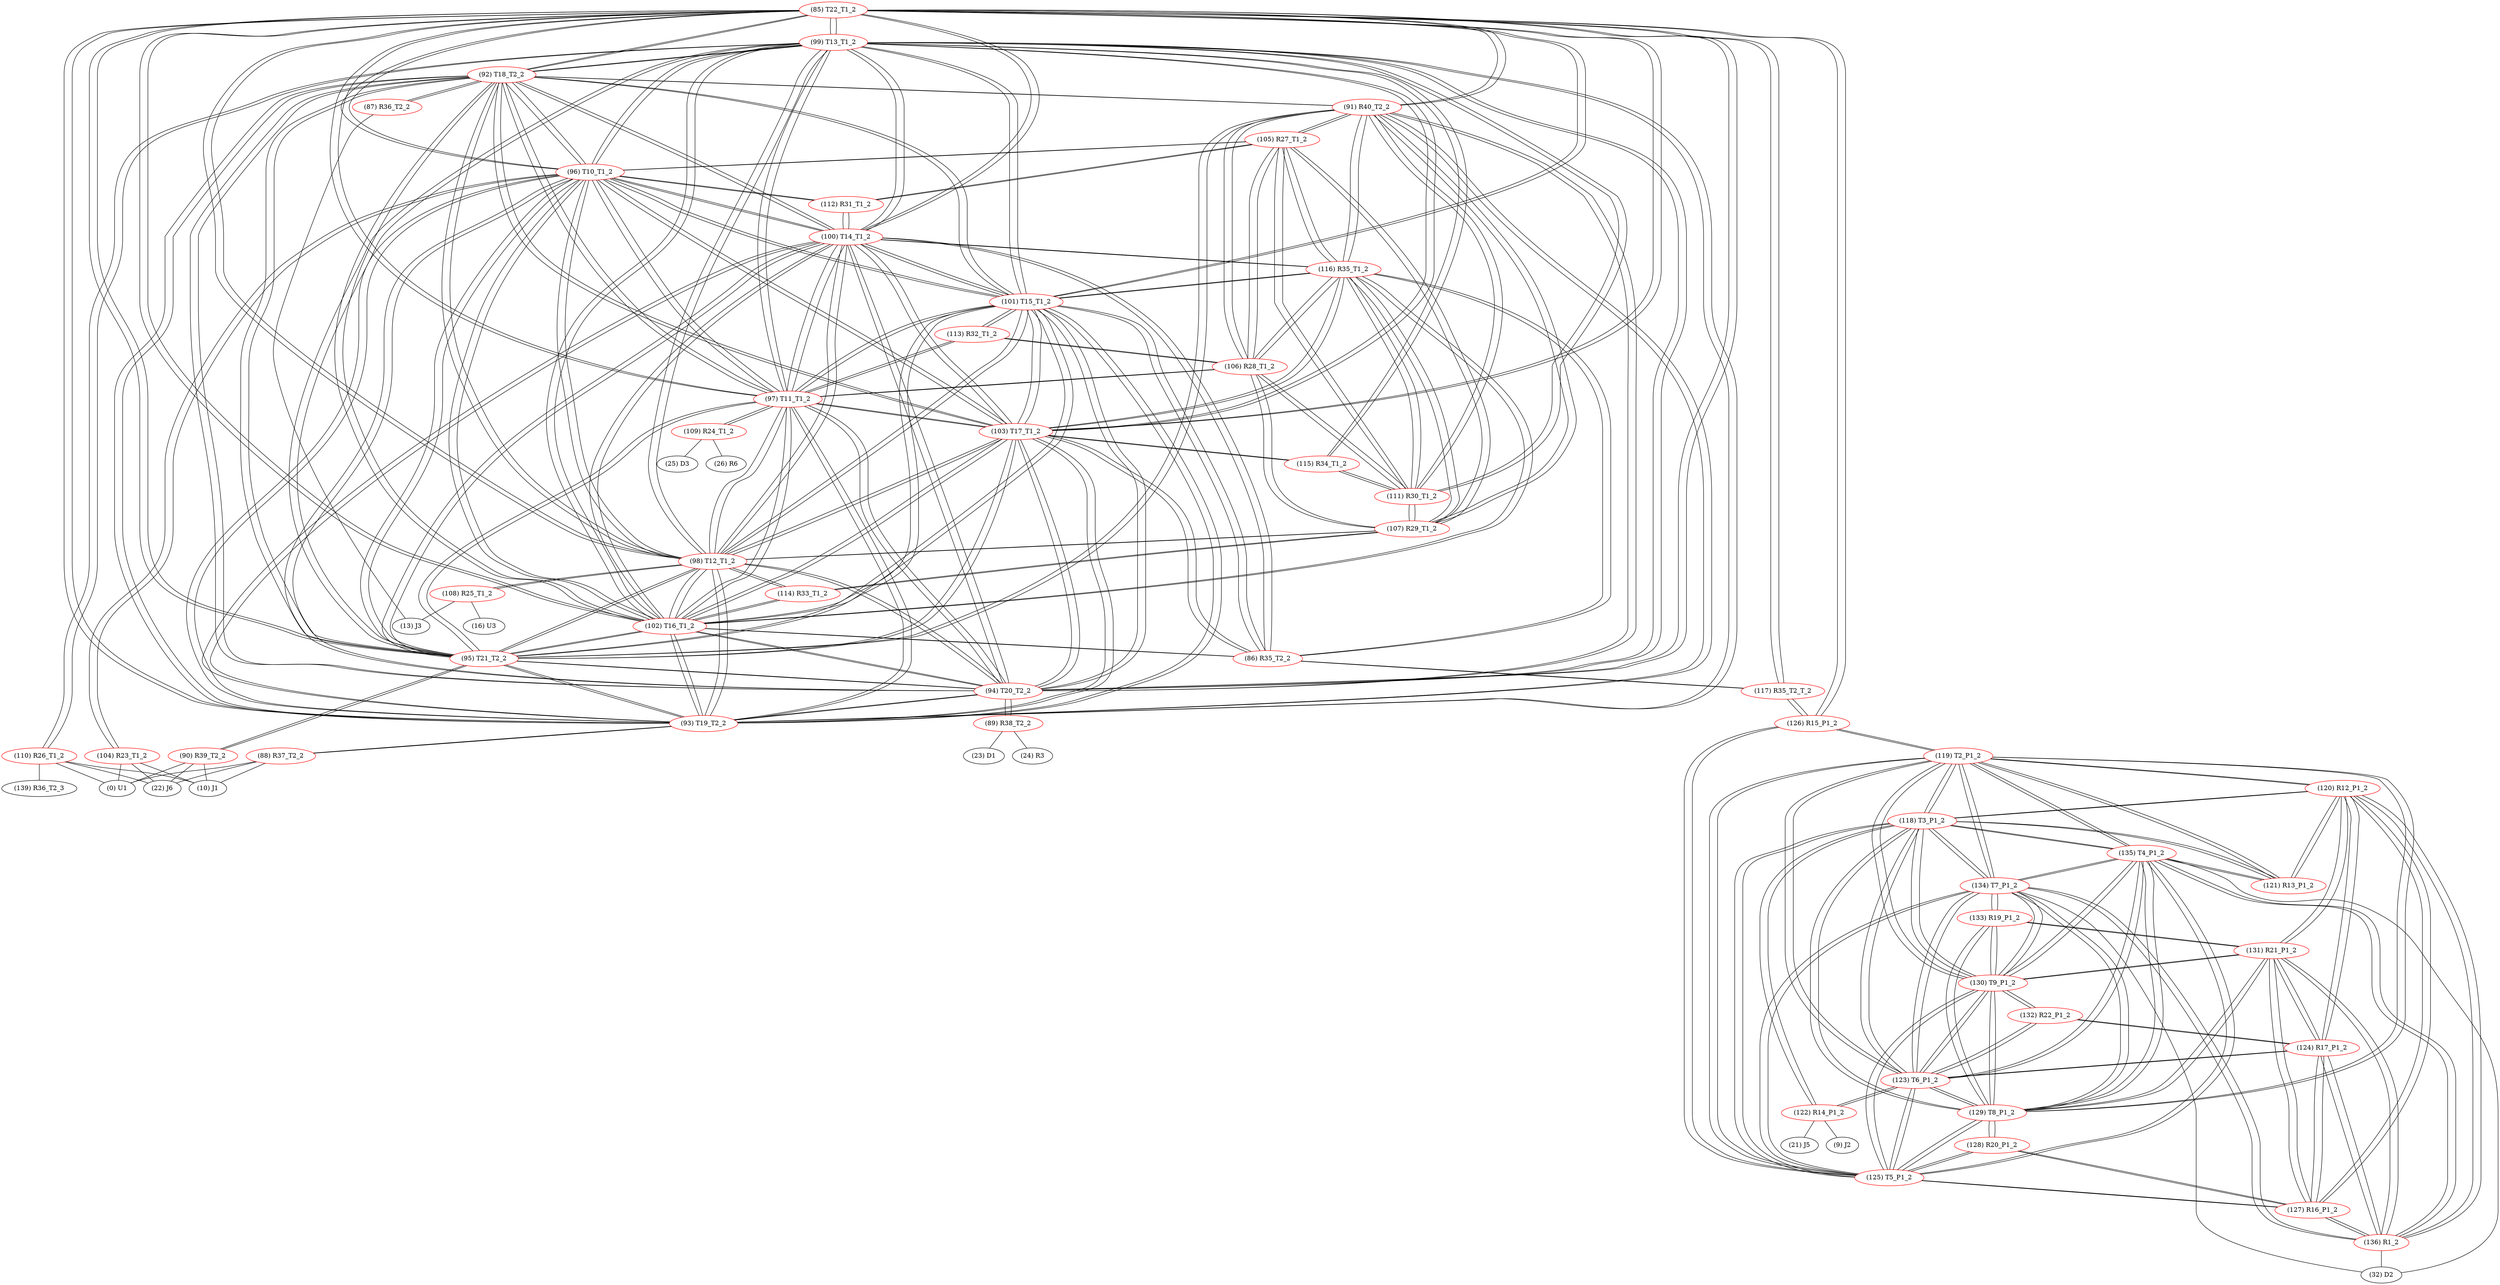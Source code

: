 graph {
	85 [label="(85) T22_T1_2" color=red]
	99 [label="(99) T13_T1_2"]
	92 [label="(92) T18_T2_2"]
	93 [label="(93) T19_T2_2"]
	98 [label="(98) T12_T1_2"]
	101 [label="(101) T15_T1_2"]
	100 [label="(100) T14_T1_2"]
	94 [label="(94) T20_T2_2"]
	95 [label="(95) T21_T2_2"]
	97 [label="(97) T11_T1_2"]
	96 [label="(96) T10_T1_2"]
	102 [label="(102) T16_T1_2"]
	103 [label="(103) T17_T1_2"]
	91 [label="(91) R40_T2_2"]
	126 [label="(126) R15_P1_2"]
	117 [label="(117) R35_T2_T_2"]
	86 [label="(86) R35_T2_2" color=red]
	101 [label="(101) T15_T1_2"]
	102 [label="(102) T16_T1_2"]
	100 [label="(100) T14_T1_2"]
	103 [label="(103) T17_T1_2"]
	116 [label="(116) R35_T1_2"]
	117 [label="(117) R35_T2_T_2"]
	87 [label="(87) R36_T2_2" color=red]
	13 [label="(13) J3"]
	92 [label="(92) T18_T2_2"]
	88 [label="(88) R37_T2_2" color=red]
	22 [label="(22) J6"]
	10 [label="(10) J1"]
	0 [label="(0) U1"]
	93 [label="(93) T19_T2_2"]
	89 [label="(89) R38_T2_2" color=red]
	23 [label="(23) D1"]
	24 [label="(24) R3"]
	94 [label="(94) T20_T2_2"]
	90 [label="(90) R39_T2_2" color=red]
	0 [label="(0) U1"]
	22 [label="(22) J6"]
	10 [label="(10) J1"]
	95 [label="(95) T21_T2_2"]
	91 [label="(91) R40_T2_2" color=red]
	93 [label="(93) T19_T2_2"]
	94 [label="(94) T20_T2_2"]
	95 [label="(95) T21_T2_2"]
	85 [label="(85) T22_T1_2"]
	92 [label="(92) T18_T2_2"]
	107 [label="(107) R29_T1_2"]
	106 [label="(106) R28_T1_2"]
	111 [label="(111) R30_T1_2"]
	105 [label="(105) R27_T1_2"]
	116 [label="(116) R35_T1_2"]
	92 [label="(92) T18_T2_2" color=red]
	99 [label="(99) T13_T1_2"]
	93 [label="(93) T19_T2_2"]
	98 [label="(98) T12_T1_2"]
	101 [label="(101) T15_T1_2"]
	100 [label="(100) T14_T1_2"]
	94 [label="(94) T20_T2_2"]
	95 [label="(95) T21_T2_2"]
	97 [label="(97) T11_T1_2"]
	96 [label="(96) T10_T1_2"]
	85 [label="(85) T22_T1_2"]
	102 [label="(102) T16_T1_2"]
	103 [label="(103) T17_T1_2"]
	91 [label="(91) R40_T2_2"]
	87 [label="(87) R36_T2_2"]
	93 [label="(93) T19_T2_2" color=red]
	99 [label="(99) T13_T1_2"]
	92 [label="(92) T18_T2_2"]
	98 [label="(98) T12_T1_2"]
	101 [label="(101) T15_T1_2"]
	100 [label="(100) T14_T1_2"]
	94 [label="(94) T20_T2_2"]
	95 [label="(95) T21_T2_2"]
	97 [label="(97) T11_T1_2"]
	96 [label="(96) T10_T1_2"]
	85 [label="(85) T22_T1_2"]
	102 [label="(102) T16_T1_2"]
	103 [label="(103) T17_T1_2"]
	91 [label="(91) R40_T2_2"]
	88 [label="(88) R37_T2_2"]
	94 [label="(94) T20_T2_2" color=red]
	99 [label="(99) T13_T1_2"]
	92 [label="(92) T18_T2_2"]
	93 [label="(93) T19_T2_2"]
	98 [label="(98) T12_T1_2"]
	101 [label="(101) T15_T1_2"]
	100 [label="(100) T14_T1_2"]
	95 [label="(95) T21_T2_2"]
	97 [label="(97) T11_T1_2"]
	96 [label="(96) T10_T1_2"]
	85 [label="(85) T22_T1_2"]
	102 [label="(102) T16_T1_2"]
	103 [label="(103) T17_T1_2"]
	91 [label="(91) R40_T2_2"]
	89 [label="(89) R38_T2_2"]
	95 [label="(95) T21_T2_2" color=red]
	99 [label="(99) T13_T1_2"]
	92 [label="(92) T18_T2_2"]
	93 [label="(93) T19_T2_2"]
	98 [label="(98) T12_T1_2"]
	101 [label="(101) T15_T1_2"]
	100 [label="(100) T14_T1_2"]
	94 [label="(94) T20_T2_2"]
	97 [label="(97) T11_T1_2"]
	96 [label="(96) T10_T1_2"]
	85 [label="(85) T22_T1_2"]
	102 [label="(102) T16_T1_2"]
	103 [label="(103) T17_T1_2"]
	91 [label="(91) R40_T2_2"]
	90 [label="(90) R39_T2_2"]
	96 [label="(96) T10_T1_2" color=red]
	99 [label="(99) T13_T1_2"]
	92 [label="(92) T18_T2_2"]
	93 [label="(93) T19_T2_2"]
	98 [label="(98) T12_T1_2"]
	101 [label="(101) T15_T1_2"]
	100 [label="(100) T14_T1_2"]
	94 [label="(94) T20_T2_2"]
	95 [label="(95) T21_T2_2"]
	97 [label="(97) T11_T1_2"]
	85 [label="(85) T22_T1_2"]
	102 [label="(102) T16_T1_2"]
	103 [label="(103) T17_T1_2"]
	104 [label="(104) R23_T1_2"]
	105 [label="(105) R27_T1_2"]
	112 [label="(112) R31_T1_2"]
	97 [label="(97) T11_T1_2" color=red]
	99 [label="(99) T13_T1_2"]
	92 [label="(92) T18_T2_2"]
	93 [label="(93) T19_T2_2"]
	98 [label="(98) T12_T1_2"]
	101 [label="(101) T15_T1_2"]
	100 [label="(100) T14_T1_2"]
	94 [label="(94) T20_T2_2"]
	95 [label="(95) T21_T2_2"]
	96 [label="(96) T10_T1_2"]
	85 [label="(85) T22_T1_2"]
	102 [label="(102) T16_T1_2"]
	103 [label="(103) T17_T1_2"]
	109 [label="(109) R24_T1_2"]
	113 [label="(113) R32_T1_2"]
	106 [label="(106) R28_T1_2"]
	98 [label="(98) T12_T1_2" color=red]
	99 [label="(99) T13_T1_2"]
	92 [label="(92) T18_T2_2"]
	93 [label="(93) T19_T2_2"]
	101 [label="(101) T15_T1_2"]
	100 [label="(100) T14_T1_2"]
	94 [label="(94) T20_T2_2"]
	95 [label="(95) T21_T2_2"]
	97 [label="(97) T11_T1_2"]
	96 [label="(96) T10_T1_2"]
	85 [label="(85) T22_T1_2"]
	102 [label="(102) T16_T1_2"]
	103 [label="(103) T17_T1_2"]
	114 [label="(114) R33_T1_2"]
	107 [label="(107) R29_T1_2"]
	108 [label="(108) R25_T1_2"]
	99 [label="(99) T13_T1_2" color=red]
	92 [label="(92) T18_T2_2"]
	93 [label="(93) T19_T2_2"]
	98 [label="(98) T12_T1_2"]
	101 [label="(101) T15_T1_2"]
	100 [label="(100) T14_T1_2"]
	94 [label="(94) T20_T2_2"]
	95 [label="(95) T21_T2_2"]
	97 [label="(97) T11_T1_2"]
	96 [label="(96) T10_T1_2"]
	85 [label="(85) T22_T1_2"]
	102 [label="(102) T16_T1_2"]
	103 [label="(103) T17_T1_2"]
	111 [label="(111) R30_T1_2"]
	115 [label="(115) R34_T1_2"]
	110 [label="(110) R26_T1_2"]
	100 [label="(100) T14_T1_2" color=red]
	99 [label="(99) T13_T1_2"]
	92 [label="(92) T18_T2_2"]
	93 [label="(93) T19_T2_2"]
	98 [label="(98) T12_T1_2"]
	101 [label="(101) T15_T1_2"]
	94 [label="(94) T20_T2_2"]
	95 [label="(95) T21_T2_2"]
	97 [label="(97) T11_T1_2"]
	96 [label="(96) T10_T1_2"]
	85 [label="(85) T22_T1_2"]
	102 [label="(102) T16_T1_2"]
	103 [label="(103) T17_T1_2"]
	86 [label="(86) R35_T2_2"]
	116 [label="(116) R35_T1_2"]
	112 [label="(112) R31_T1_2"]
	101 [label="(101) T15_T1_2" color=red]
	99 [label="(99) T13_T1_2"]
	92 [label="(92) T18_T2_2"]
	93 [label="(93) T19_T2_2"]
	98 [label="(98) T12_T1_2"]
	100 [label="(100) T14_T1_2"]
	94 [label="(94) T20_T2_2"]
	95 [label="(95) T21_T2_2"]
	97 [label="(97) T11_T1_2"]
	96 [label="(96) T10_T1_2"]
	85 [label="(85) T22_T1_2"]
	102 [label="(102) T16_T1_2"]
	103 [label="(103) T17_T1_2"]
	86 [label="(86) R35_T2_2"]
	116 [label="(116) R35_T1_2"]
	113 [label="(113) R32_T1_2"]
	102 [label="(102) T16_T1_2" color=red]
	99 [label="(99) T13_T1_2"]
	92 [label="(92) T18_T2_2"]
	93 [label="(93) T19_T2_2"]
	98 [label="(98) T12_T1_2"]
	101 [label="(101) T15_T1_2"]
	100 [label="(100) T14_T1_2"]
	94 [label="(94) T20_T2_2"]
	95 [label="(95) T21_T2_2"]
	97 [label="(97) T11_T1_2"]
	96 [label="(96) T10_T1_2"]
	85 [label="(85) T22_T1_2"]
	103 [label="(103) T17_T1_2"]
	86 [label="(86) R35_T2_2"]
	116 [label="(116) R35_T1_2"]
	114 [label="(114) R33_T1_2"]
	103 [label="(103) T17_T1_2" color=red]
	99 [label="(99) T13_T1_2"]
	92 [label="(92) T18_T2_2"]
	93 [label="(93) T19_T2_2"]
	98 [label="(98) T12_T1_2"]
	101 [label="(101) T15_T1_2"]
	100 [label="(100) T14_T1_2"]
	94 [label="(94) T20_T2_2"]
	95 [label="(95) T21_T2_2"]
	97 [label="(97) T11_T1_2"]
	96 [label="(96) T10_T1_2"]
	85 [label="(85) T22_T1_2"]
	102 [label="(102) T16_T1_2"]
	86 [label="(86) R35_T2_2"]
	116 [label="(116) R35_T1_2"]
	115 [label="(115) R34_T1_2"]
	104 [label="(104) R23_T1_2" color=red]
	0 [label="(0) U1"]
	22 [label="(22) J6"]
	10 [label="(10) J1"]
	96 [label="(96) T10_T1_2"]
	105 [label="(105) R27_T1_2" color=red]
	91 [label="(91) R40_T2_2"]
	107 [label="(107) R29_T1_2"]
	106 [label="(106) R28_T1_2"]
	111 [label="(111) R30_T1_2"]
	116 [label="(116) R35_T1_2"]
	96 [label="(96) T10_T1_2"]
	112 [label="(112) R31_T1_2"]
	106 [label="(106) R28_T1_2" color=red]
	91 [label="(91) R40_T2_2"]
	107 [label="(107) R29_T1_2"]
	111 [label="(111) R30_T1_2"]
	105 [label="(105) R27_T1_2"]
	116 [label="(116) R35_T1_2"]
	113 [label="(113) R32_T1_2"]
	97 [label="(97) T11_T1_2"]
	107 [label="(107) R29_T1_2" color=red]
	91 [label="(91) R40_T2_2"]
	106 [label="(106) R28_T1_2"]
	111 [label="(111) R30_T1_2"]
	105 [label="(105) R27_T1_2"]
	116 [label="(116) R35_T1_2"]
	114 [label="(114) R33_T1_2"]
	98 [label="(98) T12_T1_2"]
	108 [label="(108) R25_T1_2" color=red]
	16 [label="(16) U3"]
	13 [label="(13) J3"]
	98 [label="(98) T12_T1_2"]
	109 [label="(109) R24_T1_2" color=red]
	25 [label="(25) D3"]
	26 [label="(26) R6"]
	97 [label="(97) T11_T1_2"]
	110 [label="(110) R26_T1_2" color=red]
	10 [label="(10) J1"]
	0 [label="(0) U1"]
	22 [label="(22) J6"]
	139 [label="(139) R36_T2_3"]
	99 [label="(99) T13_T1_2"]
	111 [label="(111) R30_T1_2" color=red]
	91 [label="(91) R40_T2_2"]
	107 [label="(107) R29_T1_2"]
	106 [label="(106) R28_T1_2"]
	105 [label="(105) R27_T1_2"]
	116 [label="(116) R35_T1_2"]
	115 [label="(115) R34_T1_2"]
	99 [label="(99) T13_T1_2"]
	112 [label="(112) R31_T1_2" color=red]
	105 [label="(105) R27_T1_2"]
	96 [label="(96) T10_T1_2"]
	100 [label="(100) T14_T1_2"]
	113 [label="(113) R32_T1_2" color=red]
	101 [label="(101) T15_T1_2"]
	97 [label="(97) T11_T1_2"]
	106 [label="(106) R28_T1_2"]
	114 [label="(114) R33_T1_2" color=red]
	102 [label="(102) T16_T1_2"]
	98 [label="(98) T12_T1_2"]
	107 [label="(107) R29_T1_2"]
	115 [label="(115) R34_T1_2" color=red]
	103 [label="(103) T17_T1_2"]
	111 [label="(111) R30_T1_2"]
	99 [label="(99) T13_T1_2"]
	116 [label="(116) R35_T1_2" color=red]
	101 [label="(101) T15_T1_2"]
	102 [label="(102) T16_T1_2"]
	100 [label="(100) T14_T1_2"]
	103 [label="(103) T17_T1_2"]
	86 [label="(86) R35_T2_2"]
	91 [label="(91) R40_T2_2"]
	107 [label="(107) R29_T1_2"]
	106 [label="(106) R28_T1_2"]
	111 [label="(111) R30_T1_2"]
	105 [label="(105) R27_T1_2"]
	117 [label="(117) R35_T2_T_2" color=red]
	86 [label="(86) R35_T2_2"]
	126 [label="(126) R15_P1_2"]
	85 [label="(85) T22_T1_2"]
	118 [label="(118) T3_P1_2" color=red]
	135 [label="(135) T4_P1_2"]
	134 [label="(134) T7_P1_2"]
	125 [label="(125) T5_P1_2"]
	130 [label="(130) T9_P1_2"]
	129 [label="(129) T8_P1_2"]
	123 [label="(123) T6_P1_2"]
	119 [label="(119) T2_P1_2"]
	122 [label="(122) R14_P1_2"]
	121 [label="(121) R13_P1_2"]
	120 [label="(120) R12_P1_2"]
	119 [label="(119) T2_P1_2" color=red]
	118 [label="(118) T3_P1_2"]
	135 [label="(135) T4_P1_2"]
	134 [label="(134) T7_P1_2"]
	125 [label="(125) T5_P1_2"]
	130 [label="(130) T9_P1_2"]
	129 [label="(129) T8_P1_2"]
	123 [label="(123) T6_P1_2"]
	121 [label="(121) R13_P1_2"]
	120 [label="(120) R12_P1_2"]
	126 [label="(126) R15_P1_2"]
	120 [label="(120) R12_P1_2" color=red]
	131 [label="(131) R21_P1_2"]
	127 [label="(127) R16_P1_2"]
	124 [label="(124) R17_P1_2"]
	136 [label="(136) R1_2"]
	121 [label="(121) R13_P1_2"]
	118 [label="(118) T3_P1_2"]
	119 [label="(119) T2_P1_2"]
	121 [label="(121) R13_P1_2" color=red]
	135 [label="(135) T4_P1_2"]
	118 [label="(118) T3_P1_2"]
	120 [label="(120) R12_P1_2"]
	119 [label="(119) T2_P1_2"]
	122 [label="(122) R14_P1_2" color=red]
	9 [label="(9) J2"]
	21 [label="(21) J5"]
	118 [label="(118) T3_P1_2"]
	123 [label="(123) T6_P1_2"]
	123 [label="(123) T6_P1_2" color=red]
	118 [label="(118) T3_P1_2"]
	135 [label="(135) T4_P1_2"]
	134 [label="(134) T7_P1_2"]
	125 [label="(125) T5_P1_2"]
	130 [label="(130) T9_P1_2"]
	129 [label="(129) T8_P1_2"]
	119 [label="(119) T2_P1_2"]
	122 [label="(122) R14_P1_2"]
	132 [label="(132) R22_P1_2"]
	124 [label="(124) R17_P1_2"]
	124 [label="(124) R17_P1_2" color=red]
	131 [label="(131) R21_P1_2"]
	127 [label="(127) R16_P1_2"]
	120 [label="(120) R12_P1_2"]
	136 [label="(136) R1_2"]
	132 [label="(132) R22_P1_2"]
	123 [label="(123) T6_P1_2"]
	125 [label="(125) T5_P1_2" color=red]
	118 [label="(118) T3_P1_2"]
	135 [label="(135) T4_P1_2"]
	134 [label="(134) T7_P1_2"]
	130 [label="(130) T9_P1_2"]
	129 [label="(129) T8_P1_2"]
	123 [label="(123) T6_P1_2"]
	119 [label="(119) T2_P1_2"]
	126 [label="(126) R15_P1_2"]
	127 [label="(127) R16_P1_2"]
	128 [label="(128) R20_P1_2"]
	126 [label="(126) R15_P1_2" color=red]
	85 [label="(85) T22_T1_2"]
	117 [label="(117) R35_T2_T_2"]
	119 [label="(119) T2_P1_2"]
	125 [label="(125) T5_P1_2"]
	127 [label="(127) R16_P1_2" color=red]
	131 [label="(131) R21_P1_2"]
	120 [label="(120) R12_P1_2"]
	124 [label="(124) R17_P1_2"]
	136 [label="(136) R1_2"]
	125 [label="(125) T5_P1_2"]
	128 [label="(128) R20_P1_2"]
	128 [label="(128) R20_P1_2" color=red]
	129 [label="(129) T8_P1_2"]
	127 [label="(127) R16_P1_2"]
	125 [label="(125) T5_P1_2"]
	129 [label="(129) T8_P1_2" color=red]
	118 [label="(118) T3_P1_2"]
	135 [label="(135) T4_P1_2"]
	134 [label="(134) T7_P1_2"]
	125 [label="(125) T5_P1_2"]
	130 [label="(130) T9_P1_2"]
	123 [label="(123) T6_P1_2"]
	119 [label="(119) T2_P1_2"]
	131 [label="(131) R21_P1_2"]
	133 [label="(133) R19_P1_2"]
	128 [label="(128) R20_P1_2"]
	130 [label="(130) T9_P1_2" color=red]
	132 [label="(132) R22_P1_2"]
	118 [label="(118) T3_P1_2"]
	135 [label="(135) T4_P1_2"]
	134 [label="(134) T7_P1_2"]
	125 [label="(125) T5_P1_2"]
	129 [label="(129) T8_P1_2"]
	123 [label="(123) T6_P1_2"]
	119 [label="(119) T2_P1_2"]
	131 [label="(131) R21_P1_2"]
	133 [label="(133) R19_P1_2"]
	131 [label="(131) R21_P1_2" color=red]
	127 [label="(127) R16_P1_2"]
	120 [label="(120) R12_P1_2"]
	124 [label="(124) R17_P1_2"]
	136 [label="(136) R1_2"]
	130 [label="(130) T9_P1_2"]
	129 [label="(129) T8_P1_2"]
	133 [label="(133) R19_P1_2"]
	132 [label="(132) R22_P1_2" color=red]
	130 [label="(130) T9_P1_2"]
	123 [label="(123) T6_P1_2"]
	124 [label="(124) R17_P1_2"]
	133 [label="(133) R19_P1_2" color=red]
	130 [label="(130) T9_P1_2"]
	131 [label="(131) R21_P1_2"]
	129 [label="(129) T8_P1_2"]
	134 [label="(134) T7_P1_2"]
	134 [label="(134) T7_P1_2" color=red]
	118 [label="(118) T3_P1_2"]
	135 [label="(135) T4_P1_2"]
	125 [label="(125) T5_P1_2"]
	130 [label="(130) T9_P1_2"]
	129 [label="(129) T8_P1_2"]
	123 [label="(123) T6_P1_2"]
	119 [label="(119) T2_P1_2"]
	136 [label="(136) R1_2"]
	32 [label="(32) D2"]
	133 [label="(133) R19_P1_2"]
	135 [label="(135) T4_P1_2" color=red]
	118 [label="(118) T3_P1_2"]
	134 [label="(134) T7_P1_2"]
	125 [label="(125) T5_P1_2"]
	130 [label="(130) T9_P1_2"]
	129 [label="(129) T8_P1_2"]
	123 [label="(123) T6_P1_2"]
	119 [label="(119) T2_P1_2"]
	121 [label="(121) R13_P1_2"]
	136 [label="(136) R1_2"]
	32 [label="(32) D2"]
	136 [label="(136) R1_2" color=red]
	135 [label="(135) T4_P1_2"]
	134 [label="(134) T7_P1_2"]
	32 [label="(32) D2"]
	131 [label="(131) R21_P1_2"]
	127 [label="(127) R16_P1_2"]
	120 [label="(120) R12_P1_2"]
	124 [label="(124) R17_P1_2"]
	85 -- 99
	85 -- 92
	85 -- 93
	85 -- 98
	85 -- 101
	85 -- 100
	85 -- 94
	85 -- 95
	85 -- 97
	85 -- 96
	85 -- 102
	85 -- 103
	85 -- 91
	85 -- 126
	85 -- 117
	86 -- 101
	86 -- 102
	86 -- 100
	86 -- 103
	86 -- 116
	86 -- 117
	87 -- 13
	87 -- 92
	88 -- 22
	88 -- 10
	88 -- 0
	88 -- 93
	89 -- 23
	89 -- 24
	89 -- 94
	90 -- 0
	90 -- 22
	90 -- 10
	90 -- 95
	91 -- 93
	91 -- 94
	91 -- 95
	91 -- 85
	91 -- 92
	91 -- 107
	91 -- 106
	91 -- 111
	91 -- 105
	91 -- 116
	92 -- 99
	92 -- 93
	92 -- 98
	92 -- 101
	92 -- 100
	92 -- 94
	92 -- 95
	92 -- 97
	92 -- 96
	92 -- 85
	92 -- 102
	92 -- 103
	92 -- 91
	92 -- 87
	93 -- 99
	93 -- 92
	93 -- 98
	93 -- 101
	93 -- 100
	93 -- 94
	93 -- 95
	93 -- 97
	93 -- 96
	93 -- 85
	93 -- 102
	93 -- 103
	93 -- 91
	93 -- 88
	94 -- 99
	94 -- 92
	94 -- 93
	94 -- 98
	94 -- 101
	94 -- 100
	94 -- 95
	94 -- 97
	94 -- 96
	94 -- 85
	94 -- 102
	94 -- 103
	94 -- 91
	94 -- 89
	95 -- 99
	95 -- 92
	95 -- 93
	95 -- 98
	95 -- 101
	95 -- 100
	95 -- 94
	95 -- 97
	95 -- 96
	95 -- 85
	95 -- 102
	95 -- 103
	95 -- 91
	95 -- 90
	96 -- 99
	96 -- 92
	96 -- 93
	96 -- 98
	96 -- 101
	96 -- 100
	96 -- 94
	96 -- 95
	96 -- 97
	96 -- 85
	96 -- 102
	96 -- 103
	96 -- 104
	96 -- 105
	96 -- 112
	97 -- 99
	97 -- 92
	97 -- 93
	97 -- 98
	97 -- 101
	97 -- 100
	97 -- 94
	97 -- 95
	97 -- 96
	97 -- 85
	97 -- 102
	97 -- 103
	97 -- 109
	97 -- 113
	97 -- 106
	98 -- 99
	98 -- 92
	98 -- 93
	98 -- 101
	98 -- 100
	98 -- 94
	98 -- 95
	98 -- 97
	98 -- 96
	98 -- 85
	98 -- 102
	98 -- 103
	98 -- 114
	98 -- 107
	98 -- 108
	99 -- 92
	99 -- 93
	99 -- 98
	99 -- 101
	99 -- 100
	99 -- 94
	99 -- 95
	99 -- 97
	99 -- 96
	99 -- 85
	99 -- 102
	99 -- 103
	99 -- 111
	99 -- 115
	99 -- 110
	100 -- 99
	100 -- 92
	100 -- 93
	100 -- 98
	100 -- 101
	100 -- 94
	100 -- 95
	100 -- 97
	100 -- 96
	100 -- 85
	100 -- 102
	100 -- 103
	100 -- 86
	100 -- 116
	100 -- 112
	101 -- 99
	101 -- 92
	101 -- 93
	101 -- 98
	101 -- 100
	101 -- 94
	101 -- 95
	101 -- 97
	101 -- 96
	101 -- 85
	101 -- 102
	101 -- 103
	101 -- 86
	101 -- 116
	101 -- 113
	102 -- 99
	102 -- 92
	102 -- 93
	102 -- 98
	102 -- 101
	102 -- 100
	102 -- 94
	102 -- 95
	102 -- 97
	102 -- 96
	102 -- 85
	102 -- 103
	102 -- 86
	102 -- 116
	102 -- 114
	103 -- 99
	103 -- 92
	103 -- 93
	103 -- 98
	103 -- 101
	103 -- 100
	103 -- 94
	103 -- 95
	103 -- 97
	103 -- 96
	103 -- 85
	103 -- 102
	103 -- 86
	103 -- 116
	103 -- 115
	104 -- 0
	104 -- 22
	104 -- 10
	104 -- 96
	105 -- 91
	105 -- 107
	105 -- 106
	105 -- 111
	105 -- 116
	105 -- 96
	105 -- 112
	106 -- 91
	106 -- 107
	106 -- 111
	106 -- 105
	106 -- 116
	106 -- 113
	106 -- 97
	107 -- 91
	107 -- 106
	107 -- 111
	107 -- 105
	107 -- 116
	107 -- 114
	107 -- 98
	108 -- 16
	108 -- 13
	108 -- 98
	109 -- 25
	109 -- 26
	109 -- 97
	110 -- 10
	110 -- 0
	110 -- 22
	110 -- 139
	110 -- 99
	111 -- 91
	111 -- 107
	111 -- 106
	111 -- 105
	111 -- 116
	111 -- 115
	111 -- 99
	112 -- 105
	112 -- 96
	112 -- 100
	113 -- 101
	113 -- 97
	113 -- 106
	114 -- 102
	114 -- 98
	114 -- 107
	115 -- 103
	115 -- 111
	115 -- 99
	116 -- 101
	116 -- 102
	116 -- 100
	116 -- 103
	116 -- 86
	116 -- 91
	116 -- 107
	116 -- 106
	116 -- 111
	116 -- 105
	117 -- 86
	117 -- 126
	117 -- 85
	118 -- 135
	118 -- 134
	118 -- 125
	118 -- 130
	118 -- 129
	118 -- 123
	118 -- 119
	118 -- 122
	118 -- 121
	118 -- 120
	119 -- 118
	119 -- 135
	119 -- 134
	119 -- 125
	119 -- 130
	119 -- 129
	119 -- 123
	119 -- 121
	119 -- 120
	119 -- 126
	120 -- 131
	120 -- 127
	120 -- 124
	120 -- 136
	120 -- 121
	120 -- 118
	120 -- 119
	121 -- 135
	121 -- 118
	121 -- 120
	121 -- 119
	122 -- 9
	122 -- 21
	122 -- 118
	122 -- 123
	123 -- 118
	123 -- 135
	123 -- 134
	123 -- 125
	123 -- 130
	123 -- 129
	123 -- 119
	123 -- 122
	123 -- 132
	123 -- 124
	124 -- 131
	124 -- 127
	124 -- 120
	124 -- 136
	124 -- 132
	124 -- 123
	125 -- 118
	125 -- 135
	125 -- 134
	125 -- 130
	125 -- 129
	125 -- 123
	125 -- 119
	125 -- 126
	125 -- 127
	125 -- 128
	126 -- 85
	126 -- 117
	126 -- 119
	126 -- 125
	127 -- 131
	127 -- 120
	127 -- 124
	127 -- 136
	127 -- 125
	127 -- 128
	128 -- 129
	128 -- 127
	128 -- 125
	129 -- 118
	129 -- 135
	129 -- 134
	129 -- 125
	129 -- 130
	129 -- 123
	129 -- 119
	129 -- 131
	129 -- 133
	129 -- 128
	130 -- 132
	130 -- 118
	130 -- 135
	130 -- 134
	130 -- 125
	130 -- 129
	130 -- 123
	130 -- 119
	130 -- 131
	130 -- 133
	131 -- 127
	131 -- 120
	131 -- 124
	131 -- 136
	131 -- 130
	131 -- 129
	131 -- 133
	132 -- 130
	132 -- 123
	132 -- 124
	133 -- 130
	133 -- 131
	133 -- 129
	133 -- 134
	134 -- 118
	134 -- 135
	134 -- 125
	134 -- 130
	134 -- 129
	134 -- 123
	134 -- 119
	134 -- 136
	134 -- 32
	134 -- 133
	135 -- 118
	135 -- 134
	135 -- 125
	135 -- 130
	135 -- 129
	135 -- 123
	135 -- 119
	135 -- 121
	135 -- 136
	135 -- 32
	136 -- 135
	136 -- 134
	136 -- 32
	136 -- 131
	136 -- 127
	136 -- 120
	136 -- 124
}